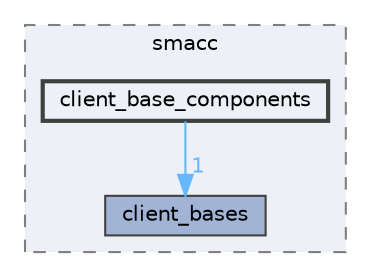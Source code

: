 digraph "smacc/include/smacc/client_base_components"
{
 // LATEX_PDF_SIZE
  bgcolor="transparent";
  edge [fontname=Helvetica,fontsize=10,labelfontname=Helvetica,labelfontsize=10];
  node [fontname=Helvetica,fontsize=10,shape=box,height=0.2,width=0.4];
  compound=true
  subgraph clusterdir_b7711d4fdb9c7f5ffaefaee577cae4c6 {
    graph [ bgcolor="#edf0f7", pencolor="grey50", label="smacc", fontname=Helvetica,fontsize=10 style="filled,dashed", URL="dir_b7711d4fdb9c7f5ffaefaee577cae4c6.html",tooltip=""]
  dir_09e5fb7469a4fb9ae9d6a0fce1688aa5 [label="client_bases", fillcolor="#a2b4d6", color="grey25", style="filled", URL="dir_09e5fb7469a4fb9ae9d6a0fce1688aa5.html",tooltip=""];
  dir_fc02d3b04faaf2050fe7c733b7fe6e7a [label="client_base_components", fillcolor="#edf0f7", color="grey25", style="filled,bold", URL="dir_fc02d3b04faaf2050fe7c733b7fe6e7a.html",tooltip=""];
  }
  dir_fc02d3b04faaf2050fe7c733b7fe6e7a->dir_09e5fb7469a4fb9ae9d6a0fce1688aa5 [headlabel="1", labeldistance=1.5 headhref="dir_000007_000008.html" color="steelblue1" fontcolor="steelblue1"];
}
